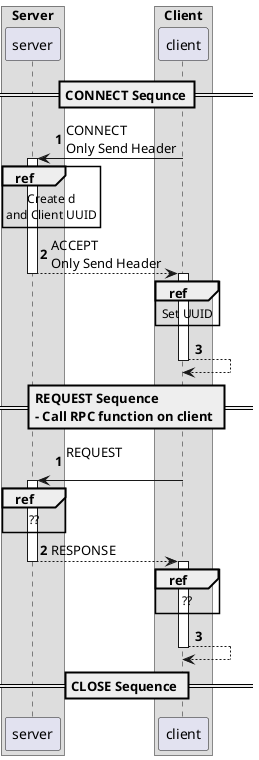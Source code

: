 @startuml SimpleRPC_Sequence_Connect

box Server
participant server
end box

box Client
participant client
end box

== CONNECT Sequnce==
autonumber

server <- client : CONNECT\nOnly Send Header
activate server
  ref over server : Create d\nand Client UUID
  
  server --> client : ACCEPT\nOnly Send Header
deactivate

activate client
  ref over client : Set UUID

  client --> client
deactivate

== REQUEST Sequence \n- Call RPC function on client ==
autonumber

server <- client : REQUEST\n
activate server
  ref over server : ??
  
  server --> client : RESPONSE
deactivate

activate client
  ref over client : ??

  client --> client
deactivate

== CLOSE Sequence ==


@enduml